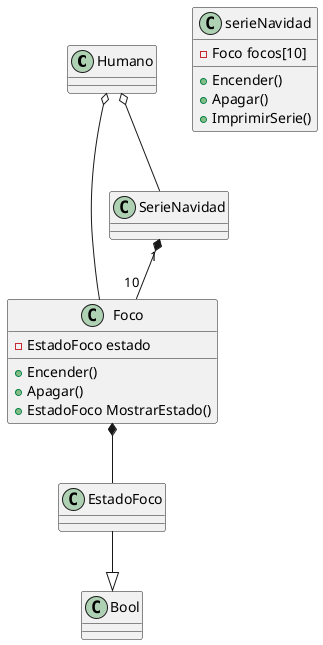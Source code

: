@startuml iluminacion

class Humano
class Foco{
    - EstadoFoco estado
    + Encender()
    + Apagar()
    + EstadoFoco MostrarEstado()
    
}

class EstadoFoco
class serieNavidad{
    -Foco focos[10]
    +Encender()
    +Apagar()
    +ImprimirSerie()
}

Humano o-- Foco
Foco *-- EstadoFoco
EstadoFoco --|> Bool
SerieNavidad "1" *-- "10" Foco
Humano o-- SerieNavidad

@enduml